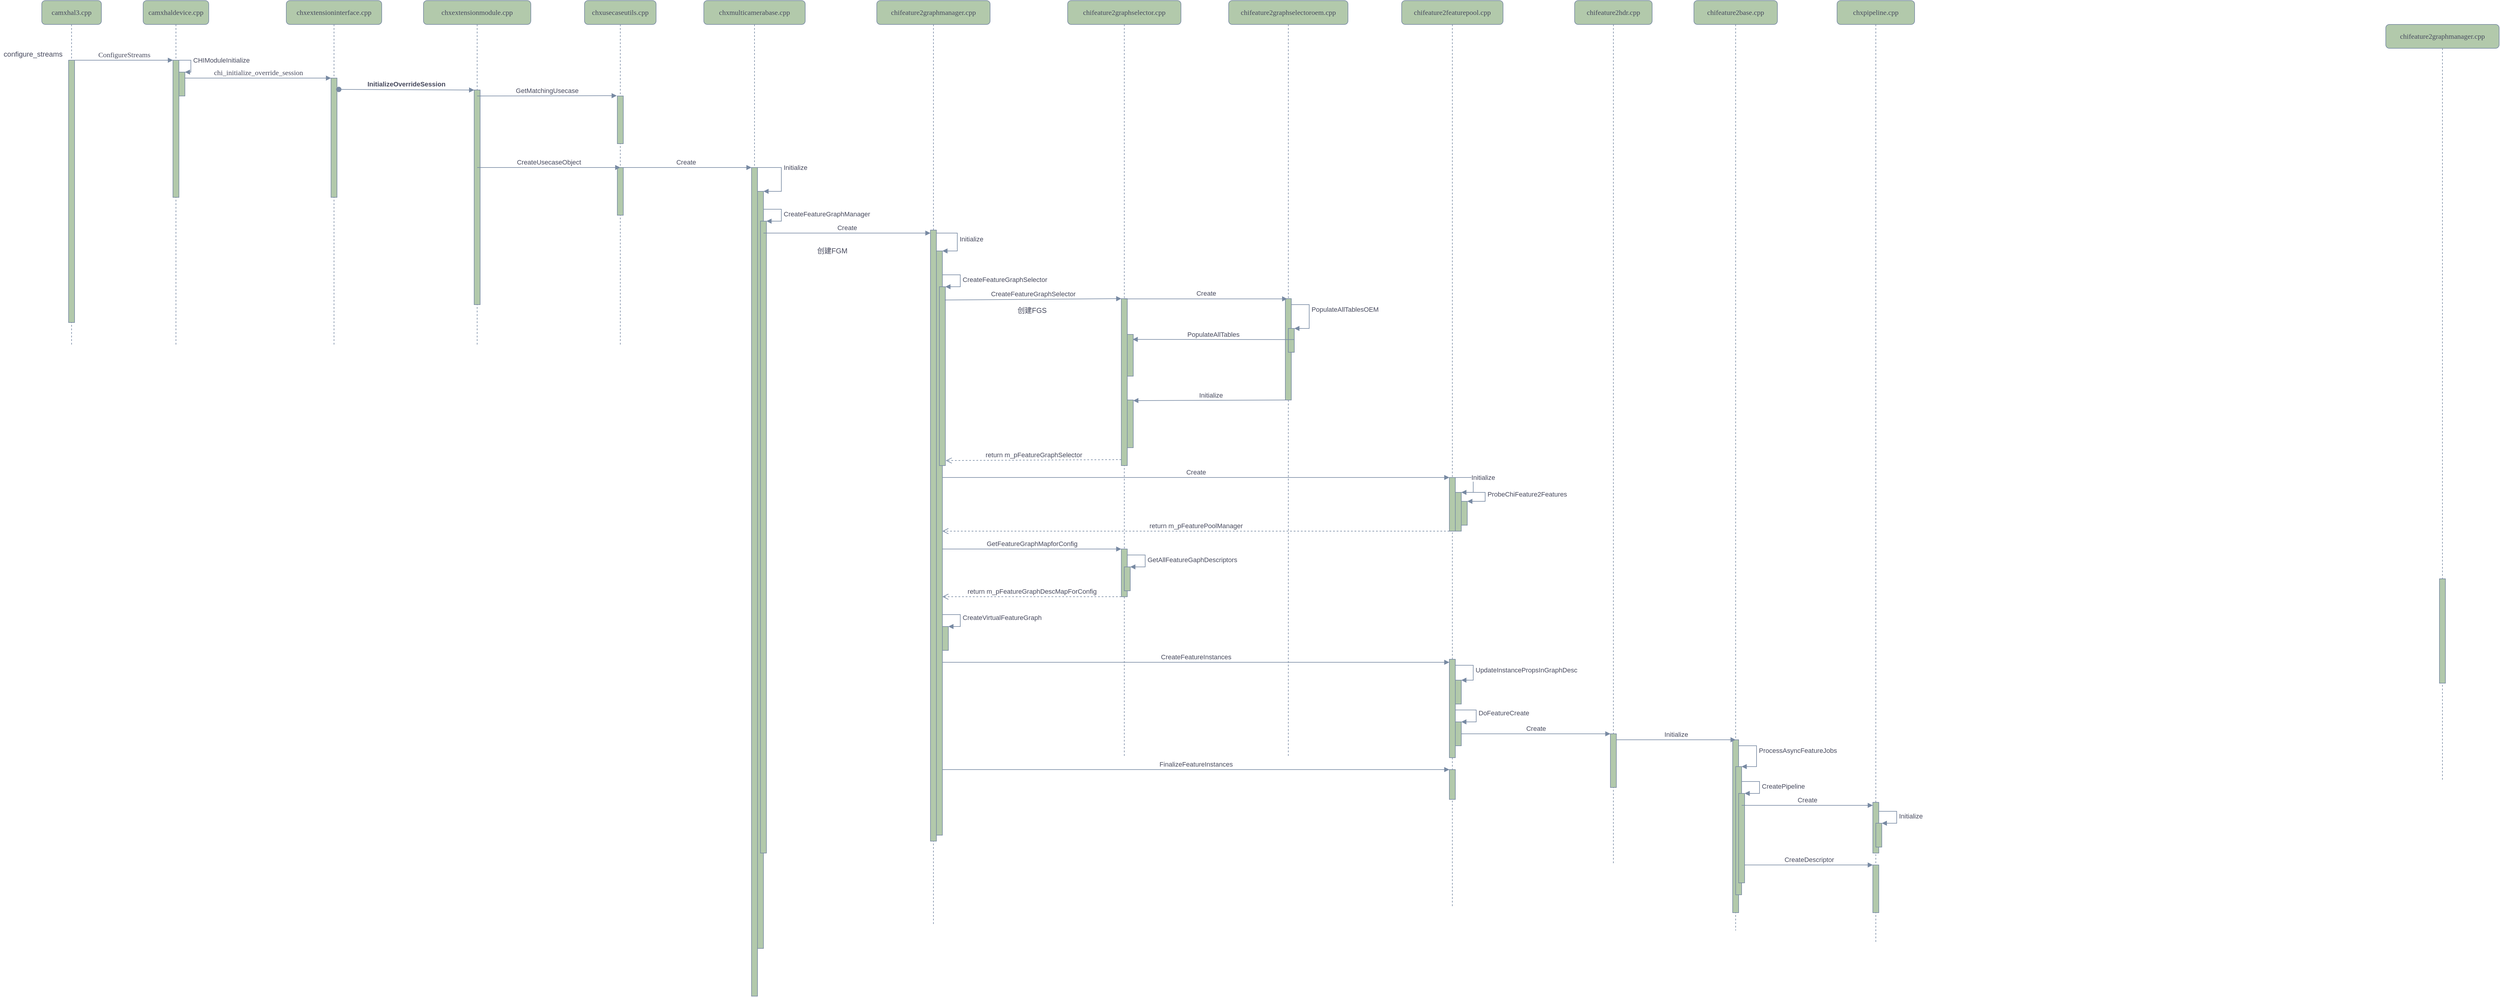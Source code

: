 <mxfile version="14.7.0" type="github">
  <diagram name="Page-1" id="13e1069c-82ec-6db2-03f1-153e76fe0fe0">
    <mxGraphModel dx="1731" dy="701" grid="1" gridSize="10" guides="1" tooltips="1" connect="1" arrows="1" fold="1" page="0" pageScale="1" pageWidth="1100" pageHeight="850" math="0" shadow="0">
      <root>
        <mxCell id="0" />
        <mxCell id="1" parent="0" />
        <mxCell id="7baba1c4bc27f4b0-2" value="camxhaldevice.cpp" style="shape=umlLifeline;perimeter=lifelinePerimeter;whiteSpace=wrap;html=1;container=1;collapsible=0;recursiveResize=0;outlineConnect=0;rounded=1;shadow=0;comic=0;labelBackgroundColor=none;strokeWidth=1;fontFamily=Verdana;fontSize=12;align=center;fillColor=#B2C9AB;strokeColor=#788AA3;fontColor=#46495D;" parent="1" vertex="1">
          <mxGeometry x="160" y="80" width="110" height="580" as="geometry" />
        </mxCell>
        <mxCell id="7baba1c4bc27f4b0-10" value="" style="html=1;points=[];perimeter=orthogonalPerimeter;rounded=0;shadow=0;comic=0;labelBackgroundColor=none;strokeWidth=1;fontFamily=Verdana;fontSize=12;align=center;fillColor=#B2C9AB;strokeColor=#788AA3;fontColor=#46495D;" parent="7baba1c4bc27f4b0-2" vertex="1">
          <mxGeometry x="50" y="100" width="10" height="230" as="geometry" />
        </mxCell>
        <mxCell id="ibQGJqlAU9jTsbNS9SOp-7" value="" style="html=1;points=[];perimeter=orthogonalPerimeter;rounded=0;sketch=0;fontColor=#46495D;strokeColor=#788AA3;fillColor=#B2C9AB;" vertex="1" parent="7baba1c4bc27f4b0-2">
          <mxGeometry x="60" y="120" width="10" height="40" as="geometry" />
        </mxCell>
        <mxCell id="ibQGJqlAU9jTsbNS9SOp-8" value="CHIModuleInitialize" style="edgeStyle=orthogonalEdgeStyle;html=1;align=left;spacingLeft=2;endArrow=block;rounded=0;entryX=1;entryY=0;fontColor=#46495D;strokeColor=#788AA3;fillColor=#B2C9AB;" edge="1" target="ibQGJqlAU9jTsbNS9SOp-7" parent="7baba1c4bc27f4b0-2">
          <mxGeometry relative="1" as="geometry">
            <mxPoint x="50" y="100" as="sourcePoint" />
            <Array as="points">
              <mxPoint x="80" y="100" />
            </Array>
          </mxGeometry>
        </mxCell>
        <mxCell id="7baba1c4bc27f4b0-3" value="chxextensioninterface.cpp" style="shape=umlLifeline;perimeter=lifelinePerimeter;whiteSpace=wrap;html=1;container=1;collapsible=0;recursiveResize=0;outlineConnect=0;rounded=1;shadow=0;comic=0;labelBackgroundColor=none;strokeWidth=1;fontFamily=Verdana;fontSize=12;align=center;fillColor=#B2C9AB;strokeColor=#788AA3;fontColor=#46495D;" parent="1" vertex="1">
          <mxGeometry x="400" y="80" width="160" height="580" as="geometry" />
        </mxCell>
        <mxCell id="7baba1c4bc27f4b0-13" value="" style="html=1;points=[];perimeter=orthogonalPerimeter;rounded=0;shadow=0;comic=0;labelBackgroundColor=none;strokeWidth=1;fontFamily=Verdana;fontSize=12;align=center;fillColor=#B2C9AB;strokeColor=#788AA3;fontColor=#46495D;" parent="7baba1c4bc27f4b0-3" vertex="1">
          <mxGeometry x="75" y="130" width="10" height="200" as="geometry" />
        </mxCell>
        <mxCell id="7baba1c4bc27f4b0-5" value="chxusecaseutils.cpp" style="shape=umlLifeline;perimeter=lifelinePerimeter;whiteSpace=wrap;html=1;container=1;collapsible=0;recursiveResize=0;outlineConnect=0;rounded=1;shadow=0;comic=0;labelBackgroundColor=none;strokeWidth=1;fontFamily=Verdana;fontSize=12;align=center;fillColor=#B2C9AB;strokeColor=#788AA3;fontColor=#46495D;" parent="1" vertex="1">
          <mxGeometry x="900" y="80" width="120" height="580" as="geometry" />
        </mxCell>
        <mxCell id="ibQGJqlAU9jTsbNS9SOp-12" value="" style="html=1;points=[];perimeter=orthogonalPerimeter;rounded=0;sketch=0;fontColor=#46495D;strokeColor=#788AA3;fillColor=#B2C9AB;" vertex="1" parent="7baba1c4bc27f4b0-5">
          <mxGeometry x="55" y="160" width="10" height="80" as="geometry" />
        </mxCell>
        <mxCell id="ibQGJqlAU9jTsbNS9SOp-15" value="" style="html=1;points=[];perimeter=orthogonalPerimeter;rounded=0;sketch=0;fontColor=#46495D;strokeColor=#788AA3;fillColor=#B2C9AB;" vertex="1" parent="7baba1c4bc27f4b0-5">
          <mxGeometry x="55" y="280" width="10" height="80" as="geometry" />
        </mxCell>
        <mxCell id="7baba1c4bc27f4b0-6" value="chxmulticamerabase.cpp" style="shape=umlLifeline;perimeter=lifelinePerimeter;whiteSpace=wrap;html=1;container=1;collapsible=0;recursiveResize=0;outlineConnect=0;rounded=1;shadow=0;comic=0;labelBackgroundColor=none;strokeWidth=1;fontFamily=Verdana;fontSize=12;align=center;fillColor=#B2C9AB;strokeColor=#788AA3;fontColor=#46495D;" parent="1" vertex="1">
          <mxGeometry x="1100" y="80" width="170" height="1670" as="geometry" />
        </mxCell>
        <mxCell id="ibQGJqlAU9jTsbNS9SOp-17" value="" style="html=1;points=[];perimeter=orthogonalPerimeter;rounded=0;sketch=0;fontColor=#46495D;strokeColor=#788AA3;fillColor=#B2C9AB;" vertex="1" parent="7baba1c4bc27f4b0-6">
          <mxGeometry x="80" y="280" width="10" height="1390" as="geometry" />
        </mxCell>
        <mxCell id="ibQGJqlAU9jTsbNS9SOp-20" value="" style="html=1;points=[];perimeter=orthogonalPerimeter;rounded=0;sketch=0;fontColor=#46495D;strokeColor=#788AA3;fillColor=#B2C9AB;" vertex="1" parent="7baba1c4bc27f4b0-6">
          <mxGeometry x="90" y="320" width="10" height="1270" as="geometry" />
        </mxCell>
        <mxCell id="ibQGJqlAU9jTsbNS9SOp-21" value="Initialize" style="edgeStyle=orthogonalEdgeStyle;html=1;align=left;spacingLeft=2;endArrow=block;rounded=0;entryX=1;entryY=0;fontColor=#46495D;strokeColor=#788AA3;fillColor=#B2C9AB;" edge="1" target="ibQGJqlAU9jTsbNS9SOp-20" parent="7baba1c4bc27f4b0-6">
          <mxGeometry relative="1" as="geometry">
            <mxPoint x="90" y="310" as="sourcePoint" />
            <Array as="points">
              <mxPoint x="90" y="280" />
              <mxPoint x="130" y="280" />
              <mxPoint x="130" y="320" />
            </Array>
          </mxGeometry>
        </mxCell>
        <mxCell id="ibQGJqlAU9jTsbNS9SOp-23" value="" style="html=1;points=[];perimeter=orthogonalPerimeter;rounded=0;sketch=0;fontColor=#46495D;strokeColor=#788AA3;fillColor=#B2C9AB;" vertex="1" parent="7baba1c4bc27f4b0-6">
          <mxGeometry x="95" y="370" width="10" height="1060" as="geometry" />
        </mxCell>
        <mxCell id="ibQGJqlAU9jTsbNS9SOp-24" value="CreateFeatureGraphManager" style="edgeStyle=orthogonalEdgeStyle;html=1;align=left;spacingLeft=2;endArrow=block;rounded=0;entryX=1;entryY=0;fontColor=#46495D;strokeColor=#788AA3;fillColor=#B2C9AB;" edge="1" target="ibQGJqlAU9jTsbNS9SOp-23" parent="7baba1c4bc27f4b0-6">
          <mxGeometry relative="1" as="geometry">
            <mxPoint x="100" y="350" as="sourcePoint" />
            <Array as="points">
              <mxPoint x="130" y="350" />
            </Array>
          </mxGeometry>
        </mxCell>
        <mxCell id="7baba1c4bc27f4b0-7" value="chifeature2graphmanager.cpp" style="shape=umlLifeline;perimeter=lifelinePerimeter;whiteSpace=wrap;html=1;container=1;collapsible=0;recursiveResize=0;outlineConnect=0;rounded=1;shadow=0;comic=0;labelBackgroundColor=none;strokeWidth=1;fontFamily=Verdana;fontSize=12;align=center;fillColor=#B2C9AB;strokeColor=#788AA3;fontColor=#46495D;" parent="1" vertex="1">
          <mxGeometry x="1390" y="80" width="190" height="1550" as="geometry" />
        </mxCell>
        <mxCell id="ibQGJqlAU9jTsbNS9SOp-25" value="" style="html=1;points=[];perimeter=orthogonalPerimeter;rounded=0;sketch=0;fontColor=#46495D;strokeColor=#788AA3;fillColor=#B2C9AB;" vertex="1" parent="7baba1c4bc27f4b0-7">
          <mxGeometry x="90" y="385" width="10" height="1025" as="geometry" />
        </mxCell>
        <mxCell id="ibQGJqlAU9jTsbNS9SOp-27" value="" style="html=1;points=[];perimeter=orthogonalPerimeter;rounded=0;sketch=0;fontColor=#46495D;strokeColor=#788AA3;fillColor=#B2C9AB;" vertex="1" parent="7baba1c4bc27f4b0-7">
          <mxGeometry x="100" y="420" width="10" height="980" as="geometry" />
        </mxCell>
        <mxCell id="ibQGJqlAU9jTsbNS9SOp-28" value="Initialize" style="edgeStyle=orthogonalEdgeStyle;html=1;align=left;spacingLeft=2;endArrow=block;rounded=0;entryX=1;entryY=0;fontColor=#46495D;strokeColor=#788AA3;fillColor=#B2C9AB;" edge="1" target="ibQGJqlAU9jTsbNS9SOp-27" parent="7baba1c4bc27f4b0-7">
          <mxGeometry relative="1" as="geometry">
            <mxPoint x="100" y="390" as="sourcePoint" />
            <Array as="points">
              <mxPoint x="135" y="390" />
              <mxPoint x="135" y="420" />
            </Array>
          </mxGeometry>
        </mxCell>
        <mxCell id="ibQGJqlAU9jTsbNS9SOp-31" value="" style="html=1;points=[];perimeter=orthogonalPerimeter;rounded=0;sketch=0;fontColor=#46495D;strokeColor=#788AA3;fillColor=#B2C9AB;" vertex="1" parent="7baba1c4bc27f4b0-7">
          <mxGeometry x="105" y="480" width="10" height="300" as="geometry" />
        </mxCell>
        <mxCell id="ibQGJqlAU9jTsbNS9SOp-32" value="CreateFeatureGraphSelector" style="edgeStyle=orthogonalEdgeStyle;html=1;align=left;spacingLeft=2;endArrow=block;rounded=0;entryX=1;entryY=0;fontColor=#46495D;strokeColor=#788AA3;fillColor=#B2C9AB;" edge="1" target="ibQGJqlAU9jTsbNS9SOp-31" parent="7baba1c4bc27f4b0-7">
          <mxGeometry relative="1" as="geometry">
            <mxPoint x="110" y="460" as="sourcePoint" />
            <Array as="points">
              <mxPoint x="140" y="460" />
            </Array>
          </mxGeometry>
        </mxCell>
        <mxCell id="ibQGJqlAU9jTsbNS9SOp-73" value="" style="html=1;points=[];perimeter=orthogonalPerimeter;rounded=0;sketch=0;fontColor=#46495D;strokeColor=#788AA3;fillColor=#B2C9AB;" vertex="1" parent="7baba1c4bc27f4b0-7">
          <mxGeometry x="110" y="1050" width="10" height="40" as="geometry" />
        </mxCell>
        <mxCell id="ibQGJqlAU9jTsbNS9SOp-74" value="CreateVirtualFeatureGraph" style="edgeStyle=orthogonalEdgeStyle;html=1;align=left;spacingLeft=2;endArrow=block;rounded=0;entryX=1;entryY=0;fontColor=#46495D;strokeColor=#788AA3;fillColor=#B2C9AB;" edge="1" target="ibQGJqlAU9jTsbNS9SOp-73" parent="7baba1c4bc27f4b0-7">
          <mxGeometry relative="1" as="geometry">
            <mxPoint x="110" y="1030" as="sourcePoint" />
            <Array as="points">
              <mxPoint x="140" y="1030" />
              <mxPoint x="140" y="1050" />
            </Array>
          </mxGeometry>
        </mxCell>
        <mxCell id="7baba1c4bc27f4b0-8" value="camxhal3.cpp" style="shape=umlLifeline;perimeter=lifelinePerimeter;whiteSpace=wrap;html=1;container=1;collapsible=0;recursiveResize=0;outlineConnect=0;rounded=1;shadow=0;comic=0;labelBackgroundColor=none;strokeWidth=1;fontFamily=Verdana;fontSize=12;align=center;fillColor=#B2C9AB;strokeColor=#788AA3;fontColor=#46495D;" parent="1" vertex="1">
          <mxGeometry x="-10" y="80" width="100" height="580" as="geometry" />
        </mxCell>
        <mxCell id="7baba1c4bc27f4b0-9" value="" style="html=1;points=[];perimeter=orthogonalPerimeter;rounded=0;shadow=0;comic=0;labelBackgroundColor=none;strokeWidth=1;fontFamily=Verdana;fontSize=12;align=center;fillColor=#B2C9AB;strokeColor=#788AA3;fontColor=#46495D;" parent="7baba1c4bc27f4b0-8" vertex="1">
          <mxGeometry x="45" y="100" width="10" height="440" as="geometry" />
        </mxCell>
        <mxCell id="7baba1c4bc27f4b0-11" value="ConfigureStreams" style="html=1;verticalAlign=bottom;endArrow=block;entryX=0;entryY=0;labelBackgroundColor=none;fontFamily=Verdana;fontSize=12;edgeStyle=elbowEdgeStyle;elbow=vertical;strokeColor=#788AA3;fontColor=#46495D;" parent="1" source="7baba1c4bc27f4b0-9" target="7baba1c4bc27f4b0-10" edge="1">
          <mxGeometry relative="1" as="geometry">
            <mxPoint x="220" y="190" as="sourcePoint" />
          </mxGeometry>
        </mxCell>
        <mxCell id="7baba1c4bc27f4b0-14" value="chi_initialize_override_session" style="html=1;verticalAlign=bottom;endArrow=block;entryX=0;entryY=0;labelBackgroundColor=none;fontFamily=Verdana;fontSize=12;elbow=vertical;strokeColor=#788AA3;fontColor=#46495D;" parent="1" target="7baba1c4bc27f4b0-13" edge="1">
          <mxGeometry relative="1" as="geometry">
            <mxPoint x="230" y="210" as="sourcePoint" />
          </mxGeometry>
        </mxCell>
        <mxCell id="ibQGJqlAU9jTsbNS9SOp-2" value="configure_streams" style="text;html=1;align=center;verticalAlign=middle;resizable=0;points=[];autosize=1;strokeColor=none;fontColor=#46495D;" vertex="1" parent="1">
          <mxGeometry x="-80" y="160" width="110" height="20" as="geometry" />
        </mxCell>
        <mxCell id="7baba1c4bc27f4b0-4" value="chxextensionmodule.cpp" style="shape=umlLifeline;perimeter=lifelinePerimeter;whiteSpace=wrap;html=1;container=1;collapsible=0;recursiveResize=0;outlineConnect=0;rounded=1;shadow=0;comic=0;labelBackgroundColor=none;strokeWidth=1;fontFamily=Verdana;fontSize=12;align=center;fillColor=#B2C9AB;strokeColor=#788AA3;fontColor=#46495D;" parent="1" vertex="1">
          <mxGeometry x="630" y="80" width="180" height="580" as="geometry" />
        </mxCell>
        <mxCell id="ibQGJqlAU9jTsbNS9SOp-11" style="edgeStyle=none;rounded=1;sketch=0;orthogonalLoop=1;jettySize=auto;html=1;fontColor=#46495D;strokeColor=#788AA3;fillColor=#B2C9AB;" edge="1" parent="7baba1c4bc27f4b0-4" source="ibQGJqlAU9jTsbNS9SOp-10" target="7baba1c4bc27f4b0-4">
          <mxGeometry relative="1" as="geometry" />
        </mxCell>
        <mxCell id="ibQGJqlAU9jTsbNS9SOp-10" value="" style="html=1;points=[];perimeter=orthogonalPerimeter;rounded=0;sketch=0;fontColor=#46495D;strokeColor=#788AA3;fillColor=#B2C9AB;" vertex="1" parent="7baba1c4bc27f4b0-4">
          <mxGeometry x="85" y="150" width="10" height="360" as="geometry" />
        </mxCell>
        <mxCell id="ibQGJqlAU9jTsbNS9SOp-9" value="&lt;b&gt;InitializeOverrideSession&lt;/b&gt;" style="html=1;verticalAlign=bottom;startArrow=oval;startFill=1;endArrow=block;startSize=8;fontColor=#46495D;strokeColor=#788AA3;fillColor=#B2C9AB;" edge="1" parent="1" target="ibQGJqlAU9jTsbNS9SOp-10">
          <mxGeometry width="60" relative="1" as="geometry">
            <mxPoint x="488" y="229" as="sourcePoint" />
            <mxPoint x="740" y="380" as="targetPoint" />
          </mxGeometry>
        </mxCell>
        <mxCell id="ibQGJqlAU9jTsbNS9SOp-14" value="GetMatchingUsecase" style="html=1;verticalAlign=bottom;endArrow=block;fontColor=#46495D;strokeColor=#788AA3;fillColor=#B2C9AB;entryX=-0.1;entryY=-0.006;entryDx=0;entryDy=0;entryPerimeter=0;" edge="1" parent="1" target="ibQGJqlAU9jTsbNS9SOp-12">
          <mxGeometry width="80" relative="1" as="geometry">
            <mxPoint x="720" y="240" as="sourcePoint" />
            <mxPoint x="1120" y="380" as="targetPoint" />
          </mxGeometry>
        </mxCell>
        <mxCell id="ibQGJqlAU9jTsbNS9SOp-16" value="CreateUsecaseObject" style="html=1;verticalAlign=bottom;endArrow=block;fontColor=#46495D;strokeColor=#788AA3;fillColor=#B2C9AB;" edge="1" parent="1" source="7baba1c4bc27f4b0-4">
          <mxGeometry width="80" relative="1" as="geometry">
            <mxPoint x="880" y="360" as="sourcePoint" />
            <mxPoint x="960" y="360" as="targetPoint" />
          </mxGeometry>
        </mxCell>
        <mxCell id="ibQGJqlAU9jTsbNS9SOp-19" value="Create" style="html=1;verticalAlign=bottom;endArrow=block;fontColor=#46495D;strokeColor=#788AA3;fillColor=#B2C9AB;" edge="1" parent="1" source="7baba1c4bc27f4b0-5">
          <mxGeometry width="80" relative="1" as="geometry">
            <mxPoint x="1100" y="360" as="sourcePoint" />
            <mxPoint x="1180" y="360" as="targetPoint" />
          </mxGeometry>
        </mxCell>
        <mxCell id="ibQGJqlAU9jTsbNS9SOp-26" value="Create" style="html=1;verticalAlign=bottom;endArrow=block;fontColor=#46495D;strokeColor=#788AA3;fillColor=#B2C9AB;" edge="1" parent="1">
          <mxGeometry width="80" relative="1" as="geometry">
            <mxPoint x="1200" y="470" as="sourcePoint" />
            <mxPoint x="1480" y="470" as="targetPoint" />
          </mxGeometry>
        </mxCell>
        <mxCell id="ibQGJqlAU9jTsbNS9SOp-34" value="chifeature2graphselector.cpp" style="shape=umlLifeline;perimeter=lifelinePerimeter;whiteSpace=wrap;html=1;container=1;collapsible=0;recursiveResize=0;outlineConnect=0;rounded=1;shadow=0;comic=0;labelBackgroundColor=none;strokeWidth=1;fontFamily=Verdana;fontSize=12;align=center;fillColor=#B2C9AB;strokeColor=#788AA3;fontColor=#46495D;" vertex="1" parent="1">
          <mxGeometry x="1710" y="80" width="190" height="1270" as="geometry" />
        </mxCell>
        <mxCell id="ibQGJqlAU9jTsbNS9SOp-35" value="" style="html=1;points=[];perimeter=orthogonalPerimeter;rounded=0;sketch=0;fontColor=#46495D;strokeColor=#788AA3;fillColor=#B2C9AB;" vertex="1" parent="ibQGJqlAU9jTsbNS9SOp-34">
          <mxGeometry x="90" y="500" width="10" height="280" as="geometry" />
        </mxCell>
        <mxCell id="ibQGJqlAU9jTsbNS9SOp-55" value="" style="html=1;points=[];perimeter=orthogonalPerimeter;rounded=0;sketch=0;fontColor=#46495D;strokeColor=#788AA3;fillColor=#B2C9AB;" vertex="1" parent="ibQGJqlAU9jTsbNS9SOp-34">
          <mxGeometry x="100" y="560" width="10" height="70" as="geometry" />
        </mxCell>
        <mxCell id="ibQGJqlAU9jTsbNS9SOp-56" value="" style="html=1;points=[];perimeter=orthogonalPerimeter;rounded=0;sketch=0;fontColor=#46495D;strokeColor=#788AA3;fillColor=#B2C9AB;" vertex="1" parent="ibQGJqlAU9jTsbNS9SOp-34">
          <mxGeometry x="100" y="670" width="10" height="80" as="geometry" />
        </mxCell>
        <mxCell id="ibQGJqlAU9jTsbNS9SOp-68" value="" style="html=1;points=[];perimeter=orthogonalPerimeter;rounded=0;sketch=0;fontColor=#46495D;strokeColor=#788AA3;fillColor=#B2C9AB;" vertex="1" parent="ibQGJqlAU9jTsbNS9SOp-34">
          <mxGeometry x="90" y="920" width="10" height="80" as="geometry" />
        </mxCell>
        <mxCell id="ibQGJqlAU9jTsbNS9SOp-70" value="" style="html=1;points=[];perimeter=orthogonalPerimeter;rounded=0;sketch=0;fontColor=#46495D;strokeColor=#788AA3;fillColor=#B2C9AB;" vertex="1" parent="ibQGJqlAU9jTsbNS9SOp-34">
          <mxGeometry x="95" y="950" width="10" height="40" as="geometry" />
        </mxCell>
        <mxCell id="ibQGJqlAU9jTsbNS9SOp-71" value="GetAllFeatureGaphDescriptors" style="edgeStyle=orthogonalEdgeStyle;html=1;align=left;spacingLeft=2;endArrow=block;rounded=0;entryX=1;entryY=0;fontColor=#46495D;strokeColor=#788AA3;fillColor=#B2C9AB;" edge="1" target="ibQGJqlAU9jTsbNS9SOp-70" parent="ibQGJqlAU9jTsbNS9SOp-34">
          <mxGeometry relative="1" as="geometry">
            <mxPoint x="100" y="930" as="sourcePoint" />
            <Array as="points">
              <mxPoint x="130" y="930" />
              <mxPoint x="130" y="950" />
            </Array>
          </mxGeometry>
        </mxCell>
        <mxCell id="ibQGJqlAU9jTsbNS9SOp-41" value="chifeature2graphselectoroem.cpp" style="shape=umlLifeline;perimeter=lifelinePerimeter;whiteSpace=wrap;html=1;container=1;collapsible=0;recursiveResize=0;outlineConnect=0;rounded=1;shadow=0;comic=0;labelBackgroundColor=none;strokeWidth=1;fontFamily=Verdana;fontSize=12;align=center;fillColor=#B2C9AB;strokeColor=#788AA3;fontColor=#46495D;" vertex="1" parent="1">
          <mxGeometry x="1980" y="80" width="200" height="1270" as="geometry" />
        </mxCell>
        <mxCell id="ibQGJqlAU9jTsbNS9SOp-42" value="" style="html=1;points=[];perimeter=orthogonalPerimeter;rounded=0;sketch=0;fontColor=#46495D;strokeColor=#788AA3;fillColor=#B2C9AB;" vertex="1" parent="ibQGJqlAU9jTsbNS9SOp-41">
          <mxGeometry x="95" y="500" width="10" height="170" as="geometry" />
        </mxCell>
        <mxCell id="ibQGJqlAU9jTsbNS9SOp-49" value="" style="html=1;points=[];perimeter=orthogonalPerimeter;rounded=0;sketch=0;fontColor=#46495D;strokeColor=#788AA3;fillColor=#B2C9AB;" vertex="1" parent="ibQGJqlAU9jTsbNS9SOp-41">
          <mxGeometry x="100" y="550" width="10" height="40" as="geometry" />
        </mxCell>
        <mxCell id="ibQGJqlAU9jTsbNS9SOp-50" value="PopulateAllTablesOEM" style="edgeStyle=orthogonalEdgeStyle;html=1;align=left;spacingLeft=2;endArrow=block;rounded=0;entryX=1;entryY=0;fontColor=#46495D;strokeColor=#788AA3;fillColor=#B2C9AB;" edge="1" target="ibQGJqlAU9jTsbNS9SOp-49" parent="ibQGJqlAU9jTsbNS9SOp-41">
          <mxGeometry relative="1" as="geometry">
            <mxPoint x="105" y="530" as="sourcePoint" />
            <Array as="points">
              <mxPoint x="105" y="510" />
              <mxPoint x="135" y="510" />
              <mxPoint x="135" y="550" />
            </Array>
          </mxGeometry>
        </mxCell>
        <mxCell id="ibQGJqlAU9jTsbNS9SOp-44" value="chifeature2featurepool.cpp" style="shape=umlLifeline;perimeter=lifelinePerimeter;whiteSpace=wrap;html=1;container=1;collapsible=0;recursiveResize=0;outlineConnect=0;rounded=1;shadow=0;comic=0;labelBackgroundColor=none;strokeWidth=1;fontFamily=Verdana;fontSize=12;align=center;fillColor=#B2C9AB;strokeColor=#788AA3;fontColor=#46495D;" vertex="1" parent="1">
          <mxGeometry x="2270" y="80" width="170" height="1520" as="geometry" />
        </mxCell>
        <mxCell id="ibQGJqlAU9jTsbNS9SOp-45" value="" style="html=1;points=[];perimeter=orthogonalPerimeter;rounded=0;sketch=0;fontColor=#46495D;strokeColor=#788AA3;fillColor=#B2C9AB;" vertex="1" parent="ibQGJqlAU9jTsbNS9SOp-44">
          <mxGeometry x="80" y="800" width="10" height="90" as="geometry" />
        </mxCell>
        <mxCell id="ibQGJqlAU9jTsbNS9SOp-65" value="" style="html=1;points=[];perimeter=orthogonalPerimeter;rounded=0;sketch=0;fontColor=#46495D;strokeColor=#788AA3;fillColor=#B2C9AB;" vertex="1" parent="ibQGJqlAU9jTsbNS9SOp-44">
          <mxGeometry x="90" y="825" width="10" height="65" as="geometry" />
        </mxCell>
        <mxCell id="ibQGJqlAU9jTsbNS9SOp-66" value="Initialize" style="edgeStyle=orthogonalEdgeStyle;html=1;align=left;spacingLeft=2;endArrow=block;rounded=0;entryX=1;entryY=0;fontColor=#46495D;strokeColor=#788AA3;fillColor=#B2C9AB;" edge="1" target="ibQGJqlAU9jTsbNS9SOp-65" parent="ibQGJqlAU9jTsbNS9SOp-44">
          <mxGeometry relative="1" as="geometry">
            <mxPoint x="90" y="830" as="sourcePoint" />
            <Array as="points">
              <mxPoint x="90" y="800" />
              <mxPoint x="120" y="800" />
              <mxPoint x="120" y="825" />
            </Array>
          </mxGeometry>
        </mxCell>
        <mxCell id="ibQGJqlAU9jTsbNS9SOp-75" value="" style="html=1;points=[];perimeter=orthogonalPerimeter;rounded=0;sketch=0;fontColor=#46495D;strokeColor=#788AA3;fillColor=#B2C9AB;" vertex="1" parent="ibQGJqlAU9jTsbNS9SOp-44">
          <mxGeometry x="80" y="1105" width="10" height="165" as="geometry" />
        </mxCell>
        <mxCell id="ibQGJqlAU9jTsbNS9SOp-77" value="" style="html=1;points=[];perimeter=orthogonalPerimeter;rounded=0;sketch=0;fontColor=#46495D;strokeColor=#788AA3;fillColor=#B2C9AB;" vertex="1" parent="ibQGJqlAU9jTsbNS9SOp-44">
          <mxGeometry x="90" y="1140" width="10" height="40" as="geometry" />
        </mxCell>
        <mxCell id="ibQGJqlAU9jTsbNS9SOp-78" value="UpdateInstancePropsInGraphDesc" style="edgeStyle=orthogonalEdgeStyle;html=1;align=left;spacingLeft=2;endArrow=block;rounded=0;entryX=1;entryY=0;fontColor=#46495D;strokeColor=#788AA3;fillColor=#B2C9AB;" edge="1" target="ibQGJqlAU9jTsbNS9SOp-77" parent="ibQGJqlAU9jTsbNS9SOp-44">
          <mxGeometry relative="1" as="geometry">
            <mxPoint x="90" y="1115" as="sourcePoint" />
            <Array as="points">
              <mxPoint x="120" y="1115" />
            </Array>
          </mxGeometry>
        </mxCell>
        <mxCell id="ibQGJqlAU9jTsbNS9SOp-83" value="" style="html=1;points=[];perimeter=orthogonalPerimeter;rounded=0;sketch=0;fontColor=#46495D;strokeColor=#788AA3;fillColor=#B2C9AB;" vertex="1" parent="ibQGJqlAU9jTsbNS9SOp-44">
          <mxGeometry x="80" y="1290" width="10" height="50" as="geometry" />
        </mxCell>
        <mxCell id="ibQGJqlAU9jTsbNS9SOp-47" value="CreateFeatureGraphSelector" style="html=1;verticalAlign=bottom;endArrow=block;fontColor=#46495D;strokeColor=#788AA3;fillColor=#B2C9AB;exitX=0.9;exitY=0.074;exitDx=0;exitDy=0;exitPerimeter=0;" edge="1" parent="1" source="ibQGJqlAU9jTsbNS9SOp-31">
          <mxGeometry width="80" relative="1" as="geometry">
            <mxPoint x="1510" y="580" as="sourcePoint" />
            <mxPoint x="1800" y="580" as="targetPoint" />
          </mxGeometry>
        </mxCell>
        <mxCell id="ibQGJqlAU9jTsbNS9SOp-48" value="Create" style="html=1;verticalAlign=bottom;endArrow=block;fontColor=#46495D;strokeColor=#788AA3;fillColor=#B2C9AB;entryX=0.317;entryY=0.002;entryDx=0;entryDy=0;entryPerimeter=0;" edge="1" parent="1" source="ibQGJqlAU9jTsbNS9SOp-34" target="ibQGJqlAU9jTsbNS9SOp-42">
          <mxGeometry width="80" relative="1" as="geometry">
            <mxPoint x="2040" y="580" as="sourcePoint" />
            <mxPoint x="2120" y="580" as="targetPoint" />
          </mxGeometry>
        </mxCell>
        <mxCell id="ibQGJqlAU9jTsbNS9SOp-54" value="PopulateAllTables" style="html=1;verticalAlign=bottom;endArrow=block;fontColor=#46495D;strokeColor=#788AA3;fillColor=#B2C9AB;exitX=0.983;exitY=0.467;exitDx=0;exitDy=0;exitPerimeter=0;entryX=0.9;entryY=0.119;entryDx=0;entryDy=0;entryPerimeter=0;" edge="1" parent="1" source="ibQGJqlAU9jTsbNS9SOp-49" target="ibQGJqlAU9jTsbNS9SOp-55">
          <mxGeometry width="80" relative="1" as="geometry">
            <mxPoint x="2070" y="650" as="sourcePoint" />
            <mxPoint x="1820" y="649" as="targetPoint" />
          </mxGeometry>
        </mxCell>
        <mxCell id="ibQGJqlAU9jTsbNS9SOp-57" value="Initialize" style="html=1;verticalAlign=bottom;endArrow=block;fontColor=#46495D;strokeColor=#788AA3;fillColor=#B2C9AB;exitX=0.983;exitY=0.467;exitDx=0;exitDy=0;exitPerimeter=0;" edge="1" parent="1">
          <mxGeometry width="80" relative="1" as="geometry">
            <mxPoint x="2080.83" y="750.0" as="sourcePoint" />
            <mxPoint x="1820" y="751" as="targetPoint" />
          </mxGeometry>
        </mxCell>
        <mxCell id="ibQGJqlAU9jTsbNS9SOp-58" value="return m_pFeatureGraphSelector" style="html=1;verticalAlign=bottom;endArrow=open;dashed=1;endSize=8;fontColor=#46495D;strokeColor=#788AA3;fillColor=#B2C9AB;entryX=1.067;entryY=0.972;entryDx=0;entryDy=0;entryPerimeter=0;" edge="1" parent="1" target="ibQGJqlAU9jTsbNS9SOp-31">
          <mxGeometry relative="1" as="geometry">
            <mxPoint x="1800" y="850" as="sourcePoint" />
            <mxPoint x="1510" y="850" as="targetPoint" />
          </mxGeometry>
        </mxCell>
        <mxCell id="ibQGJqlAU9jTsbNS9SOp-60" value="chifeature2hdr.cpp" style="shape=umlLifeline;perimeter=lifelinePerimeter;whiteSpace=wrap;html=1;container=1;collapsible=0;recursiveResize=0;outlineConnect=0;rounded=1;shadow=0;comic=0;labelBackgroundColor=none;strokeWidth=1;fontFamily=Verdana;fontSize=12;align=center;fillColor=#B2C9AB;strokeColor=#788AA3;fontColor=#46495D;" vertex="1" parent="1">
          <mxGeometry x="2560" y="80" width="130" height="1450" as="geometry" />
        </mxCell>
        <mxCell id="ibQGJqlAU9jTsbNS9SOp-61" value="" style="html=1;points=[];perimeter=orthogonalPerimeter;rounded=0;sketch=0;fontColor=#46495D;strokeColor=#788AA3;fillColor=#B2C9AB;" vertex="1" parent="ibQGJqlAU9jTsbNS9SOp-60">
          <mxGeometry x="60" y="1230" width="10" height="90" as="geometry" />
        </mxCell>
        <mxCell id="ibQGJqlAU9jTsbNS9SOp-62" value="Create" style="html=1;verticalAlign=bottom;endArrow=block;fontColor=#46495D;strokeColor=#788AA3;fillColor=#B2C9AB;" edge="1" parent="1">
          <mxGeometry width="80" relative="1" as="geometry">
            <mxPoint x="1500" y="880" as="sourcePoint" />
            <mxPoint x="2350" y="880" as="targetPoint" />
          </mxGeometry>
        </mxCell>
        <mxCell id="ibQGJqlAU9jTsbNS9SOp-67" value="return m_pFeaturePoolManager" style="html=1;verticalAlign=bottom;endArrow=open;dashed=1;endSize=8;fontColor=#46495D;strokeColor=#788AA3;fillColor=#B2C9AB;" edge="1" parent="1">
          <mxGeometry relative="1" as="geometry">
            <mxPoint x="2350" y="970" as="sourcePoint" />
            <mxPoint x="1500" y="970" as="targetPoint" />
          </mxGeometry>
        </mxCell>
        <mxCell id="ibQGJqlAU9jTsbNS9SOp-69" value="GetFeatureGraphMapforConfig" style="html=1;verticalAlign=bottom;endArrow=block;fontColor=#46495D;strokeColor=#788AA3;fillColor=#B2C9AB;" edge="1" parent="1">
          <mxGeometry width="80" relative="1" as="geometry">
            <mxPoint x="1500" y="1000" as="sourcePoint" />
            <mxPoint x="1800" y="1000" as="targetPoint" />
          </mxGeometry>
        </mxCell>
        <mxCell id="ibQGJqlAU9jTsbNS9SOp-72" value="return m_pFeatureGraphDescMapForConfig" style="html=1;verticalAlign=bottom;endArrow=open;dashed=1;endSize=8;fontColor=#46495D;strokeColor=#788AA3;fillColor=#B2C9AB;" edge="1" parent="1" target="ibQGJqlAU9jTsbNS9SOp-27">
          <mxGeometry relative="1" as="geometry">
            <mxPoint x="1800" y="1080" as="sourcePoint" />
            <mxPoint x="1720" y="1080" as="targetPoint" />
          </mxGeometry>
        </mxCell>
        <mxCell id="ibQGJqlAU9jTsbNS9SOp-76" value="CreateFeatureInstances" style="html=1;verticalAlign=bottom;endArrow=block;fontColor=#46495D;strokeColor=#788AA3;fillColor=#B2C9AB;" edge="1" parent="1" source="ibQGJqlAU9jTsbNS9SOp-27">
          <mxGeometry width="80" relative="1" as="geometry">
            <mxPoint x="2270" y="1190" as="sourcePoint" />
            <mxPoint x="2350" y="1190" as="targetPoint" />
          </mxGeometry>
        </mxCell>
        <mxCell id="ibQGJqlAU9jTsbNS9SOp-79" value="" style="html=1;points=[];perimeter=orthogonalPerimeter;rounded=0;sketch=0;fontColor=#46495D;strokeColor=#788AA3;fillColor=#B2C9AB;" vertex="1" parent="1">
          <mxGeometry x="2360" y="1290" width="10" height="40" as="geometry" />
        </mxCell>
        <mxCell id="ibQGJqlAU9jTsbNS9SOp-80" value="DoFeatureCreate" style="edgeStyle=orthogonalEdgeStyle;html=1;align=left;spacingLeft=2;endArrow=block;rounded=0;entryX=1;entryY=0;fontColor=#46495D;strokeColor=#788AA3;fillColor=#B2C9AB;exitX=1;exitY=0.515;exitDx=0;exitDy=0;exitPerimeter=0;" edge="1" target="ibQGJqlAU9jTsbNS9SOp-79" parent="1" source="ibQGJqlAU9jTsbNS9SOp-75">
          <mxGeometry relative="1" as="geometry">
            <mxPoint x="2365" y="1270" as="sourcePoint" />
            <Array as="points">
              <mxPoint x="2395" y="1270" />
              <mxPoint x="2395" y="1290" />
            </Array>
          </mxGeometry>
        </mxCell>
        <mxCell id="ibQGJqlAU9jTsbNS9SOp-81" value="" style="html=1;points=[];perimeter=orthogonalPerimeter;rounded=0;sketch=0;fontColor=#46495D;strokeColor=#788AA3;fillColor=#B2C9AB;" vertex="1" parent="1">
          <mxGeometry x="2370" y="920" width="10" height="40" as="geometry" />
        </mxCell>
        <mxCell id="ibQGJqlAU9jTsbNS9SOp-82" value="ProbeChiFeature2Features" style="edgeStyle=orthogonalEdgeStyle;html=1;align=left;spacingLeft=2;endArrow=block;rounded=0;entryX=1;entryY=0;fontColor=#46495D;strokeColor=#788AA3;fillColor=#B2C9AB;exitX=1;exitY=0;exitDx=0;exitDy=0;exitPerimeter=0;" edge="1" target="ibQGJqlAU9jTsbNS9SOp-81" parent="1" source="ibQGJqlAU9jTsbNS9SOp-65">
          <mxGeometry relative="1" as="geometry">
            <mxPoint x="2445" y="905" as="sourcePoint" />
            <Array as="points">
              <mxPoint x="2410" y="905" />
              <mxPoint x="2410" y="920" />
            </Array>
          </mxGeometry>
        </mxCell>
        <mxCell id="ibQGJqlAU9jTsbNS9SOp-84" value="FinalizeFeatureInstances" style="html=1;verticalAlign=bottom;endArrow=block;fontColor=#46495D;strokeColor=#788AA3;fillColor=#B2C9AB;" edge="1" parent="1">
          <mxGeometry width="80" relative="1" as="geometry">
            <mxPoint x="1500" y="1370" as="sourcePoint" />
            <mxPoint x="2350" y="1370" as="targetPoint" />
          </mxGeometry>
        </mxCell>
        <mxCell id="ibQGJqlAU9jTsbNS9SOp-85" value="chifeature2base.cpp" style="shape=umlLifeline;perimeter=lifelinePerimeter;whiteSpace=wrap;html=1;container=1;collapsible=0;recursiveResize=0;outlineConnect=0;rounded=1;shadow=0;comic=0;labelBackgroundColor=none;strokeWidth=1;fontFamily=Verdana;fontSize=12;align=center;fillColor=#B2C9AB;strokeColor=#788AA3;fontColor=#46495D;" vertex="1" parent="1">
          <mxGeometry x="2760" y="80" width="140" height="1560" as="geometry" />
        </mxCell>
        <mxCell id="ibQGJqlAU9jTsbNS9SOp-86" value="" style="html=1;points=[];perimeter=orthogonalPerimeter;rounded=0;sketch=0;fontColor=#46495D;strokeColor=#788AA3;fillColor=#B2C9AB;" vertex="1" parent="ibQGJqlAU9jTsbNS9SOp-85">
          <mxGeometry x="65" y="1240" width="10" height="290" as="geometry" />
        </mxCell>
        <mxCell id="ibQGJqlAU9jTsbNS9SOp-91" value="" style="html=1;points=[];perimeter=orthogonalPerimeter;rounded=0;sketch=0;fontColor=#46495D;strokeColor=#788AA3;fillColor=#B2C9AB;" vertex="1" parent="ibQGJqlAU9jTsbNS9SOp-85">
          <mxGeometry x="70" y="1285" width="10" height="215" as="geometry" />
        </mxCell>
        <mxCell id="ibQGJqlAU9jTsbNS9SOp-92" value="ProcessAsyncFeatureJobs" style="edgeStyle=orthogonalEdgeStyle;html=1;align=left;spacingLeft=2;endArrow=block;rounded=0;entryX=1;entryY=0;fontColor=#46495D;strokeColor=#788AA3;fillColor=#B2C9AB;" edge="1" target="ibQGJqlAU9jTsbNS9SOp-91" parent="ibQGJqlAU9jTsbNS9SOp-85">
          <mxGeometry relative="1" as="geometry">
            <mxPoint x="75" y="1265" as="sourcePoint" />
            <Array as="points">
              <mxPoint x="75" y="1250" />
              <mxPoint x="105" y="1250" />
              <mxPoint x="105" y="1285" />
            </Array>
          </mxGeometry>
        </mxCell>
        <mxCell id="ibQGJqlAU9jTsbNS9SOp-93" value="" style="html=1;points=[];perimeter=orthogonalPerimeter;rounded=0;sketch=0;fontColor=#46495D;strokeColor=#788AA3;fillColor=#B2C9AB;" vertex="1" parent="ibQGJqlAU9jTsbNS9SOp-85">
          <mxGeometry x="75" y="1330" width="10" height="150" as="geometry" />
        </mxCell>
        <mxCell id="ibQGJqlAU9jTsbNS9SOp-94" value="CreatePipeline" style="edgeStyle=orthogonalEdgeStyle;html=1;align=left;spacingLeft=2;endArrow=block;rounded=0;entryX=1;entryY=0;fontColor=#46495D;strokeColor=#788AA3;fillColor=#B2C9AB;" edge="1" target="ibQGJqlAU9jTsbNS9SOp-93" parent="ibQGJqlAU9jTsbNS9SOp-85">
          <mxGeometry relative="1" as="geometry">
            <mxPoint x="80" y="1310" as="sourcePoint" />
            <Array as="points">
              <mxPoint x="110" y="1310" />
            </Array>
          </mxGeometry>
        </mxCell>
        <mxCell id="ibQGJqlAU9jTsbNS9SOp-87" value="chxpipeline.cpp" style="shape=umlLifeline;perimeter=lifelinePerimeter;whiteSpace=wrap;html=1;container=1;collapsible=0;recursiveResize=0;outlineConnect=0;rounded=1;shadow=0;comic=0;labelBackgroundColor=none;strokeWidth=1;fontFamily=Verdana;fontSize=12;align=center;fillColor=#B2C9AB;strokeColor=#788AA3;fontColor=#46495D;" vertex="1" parent="1">
          <mxGeometry x="3000" y="80" width="130" height="1580" as="geometry" />
        </mxCell>
        <mxCell id="ibQGJqlAU9jTsbNS9SOp-88" value="" style="html=1;points=[];perimeter=orthogonalPerimeter;rounded=0;sketch=0;fontColor=#46495D;strokeColor=#788AA3;fillColor=#B2C9AB;" vertex="1" parent="ibQGJqlAU9jTsbNS9SOp-87">
          <mxGeometry x="60" y="1345" width="10" height="85" as="geometry" />
        </mxCell>
        <mxCell id="ibQGJqlAU9jTsbNS9SOp-98" value="" style="html=1;points=[];perimeter=orthogonalPerimeter;rounded=0;sketch=0;fontColor=#46495D;strokeColor=#788AA3;fillColor=#B2C9AB;" vertex="1" parent="ibQGJqlAU9jTsbNS9SOp-87">
          <mxGeometry x="65" y="1380" width="10" height="40" as="geometry" />
        </mxCell>
        <mxCell id="ibQGJqlAU9jTsbNS9SOp-99" value="Initialize" style="edgeStyle=orthogonalEdgeStyle;html=1;align=left;spacingLeft=2;endArrow=block;rounded=0;entryX=1;entryY=0;fontColor=#46495D;strokeColor=#788AA3;fillColor=#B2C9AB;" edge="1" target="ibQGJqlAU9jTsbNS9SOp-98" parent="ibQGJqlAU9jTsbNS9SOp-87">
          <mxGeometry relative="1" as="geometry">
            <mxPoint x="70" y="1360" as="sourcePoint" />
            <Array as="points">
              <mxPoint x="100" y="1360" />
            </Array>
          </mxGeometry>
        </mxCell>
        <mxCell id="ibQGJqlAU9jTsbNS9SOp-100" value="" style="html=1;points=[];perimeter=orthogonalPerimeter;rounded=0;sketch=0;fontColor=#46495D;strokeColor=#788AA3;fillColor=#B2C9AB;" vertex="1" parent="ibQGJqlAU9jTsbNS9SOp-87">
          <mxGeometry x="60" y="1450" width="10" height="80" as="geometry" />
        </mxCell>
        <mxCell id="ibQGJqlAU9jTsbNS9SOp-89" value="Create" style="html=1;verticalAlign=bottom;endArrow=block;fontColor=#46495D;strokeColor=#788AA3;fillColor=#B2C9AB;" edge="1" parent="1" source="ibQGJqlAU9jTsbNS9SOp-79">
          <mxGeometry width="80" relative="1" as="geometry">
            <mxPoint x="2600" y="1309.58" as="sourcePoint" />
            <mxPoint x="2620" y="1310" as="targetPoint" />
          </mxGeometry>
        </mxCell>
        <mxCell id="ibQGJqlAU9jTsbNS9SOp-90" value="Initialize" style="html=1;verticalAlign=bottom;endArrow=block;fontColor=#46495D;strokeColor=#788AA3;fillColor=#B2C9AB;" edge="1" parent="1" source="ibQGJqlAU9jTsbNS9SOp-61">
          <mxGeometry width="80" relative="1" as="geometry">
            <mxPoint x="2633" y="1320" as="sourcePoint" />
            <mxPoint x="2830" y="1320" as="targetPoint" />
          </mxGeometry>
        </mxCell>
        <mxCell id="ibQGJqlAU9jTsbNS9SOp-95" value="chifeature2graphmanager.cpp" style="shape=umlLifeline;perimeter=lifelinePerimeter;whiteSpace=wrap;html=1;container=1;collapsible=0;recursiveResize=0;outlineConnect=0;rounded=1;shadow=0;comic=0;labelBackgroundColor=none;strokeWidth=1;fontFamily=Verdana;fontSize=12;align=center;fillColor=#B2C9AB;strokeColor=#788AA3;fontColor=#46495D;" vertex="1" parent="1">
          <mxGeometry x="3920" y="120" width="190" height="1270" as="geometry" />
        </mxCell>
        <mxCell id="ibQGJqlAU9jTsbNS9SOp-96" value="" style="html=1;points=[];perimeter=orthogonalPerimeter;rounded=0;sketch=0;fontColor=#46495D;strokeColor=#788AA3;fillColor=#B2C9AB;" vertex="1" parent="ibQGJqlAU9jTsbNS9SOp-95">
          <mxGeometry x="90" y="930" width="10" height="175" as="geometry" />
        </mxCell>
        <mxCell id="ibQGJqlAU9jTsbNS9SOp-97" value="Create" style="html=1;verticalAlign=bottom;endArrow=block;fontColor=#46495D;strokeColor=#788AA3;fillColor=#B2C9AB;" edge="1" parent="1">
          <mxGeometry width="80" relative="1" as="geometry">
            <mxPoint x="2840" y="1430" as="sourcePoint" />
            <mxPoint x="3060" y="1430" as="targetPoint" />
          </mxGeometry>
        </mxCell>
        <mxCell id="ibQGJqlAU9jTsbNS9SOp-101" value="CreateDescriptor" style="html=1;verticalAlign=bottom;endArrow=block;fontColor=#46495D;strokeColor=#788AA3;fillColor=#B2C9AB;" edge="1" parent="1" source="ibQGJqlAU9jTsbNS9SOp-93">
          <mxGeometry width="80" relative="1" as="geometry">
            <mxPoint x="2980" y="1530" as="sourcePoint" />
            <mxPoint x="3060" y="1530" as="targetPoint" />
          </mxGeometry>
        </mxCell>
        <mxCell id="ibQGJqlAU9jTsbNS9SOp-102" value="创建FGS" style="text;html=1;align=center;verticalAlign=middle;resizable=0;points=[];autosize=1;strokeColor=none;fontColor=#46495D;" vertex="1" parent="1">
          <mxGeometry x="1620" y="590" width="60" height="20" as="geometry" />
        </mxCell>
        <mxCell id="ibQGJqlAU9jTsbNS9SOp-103" value="创建FGM" style="text;html=1;align=center;verticalAlign=middle;resizable=0;points=[];autosize=1;strokeColor=none;fontColor=#46495D;" vertex="1" parent="1">
          <mxGeometry x="1280" y="490" width="70" height="20" as="geometry" />
        </mxCell>
      </root>
    </mxGraphModel>
  </diagram>
</mxfile>
